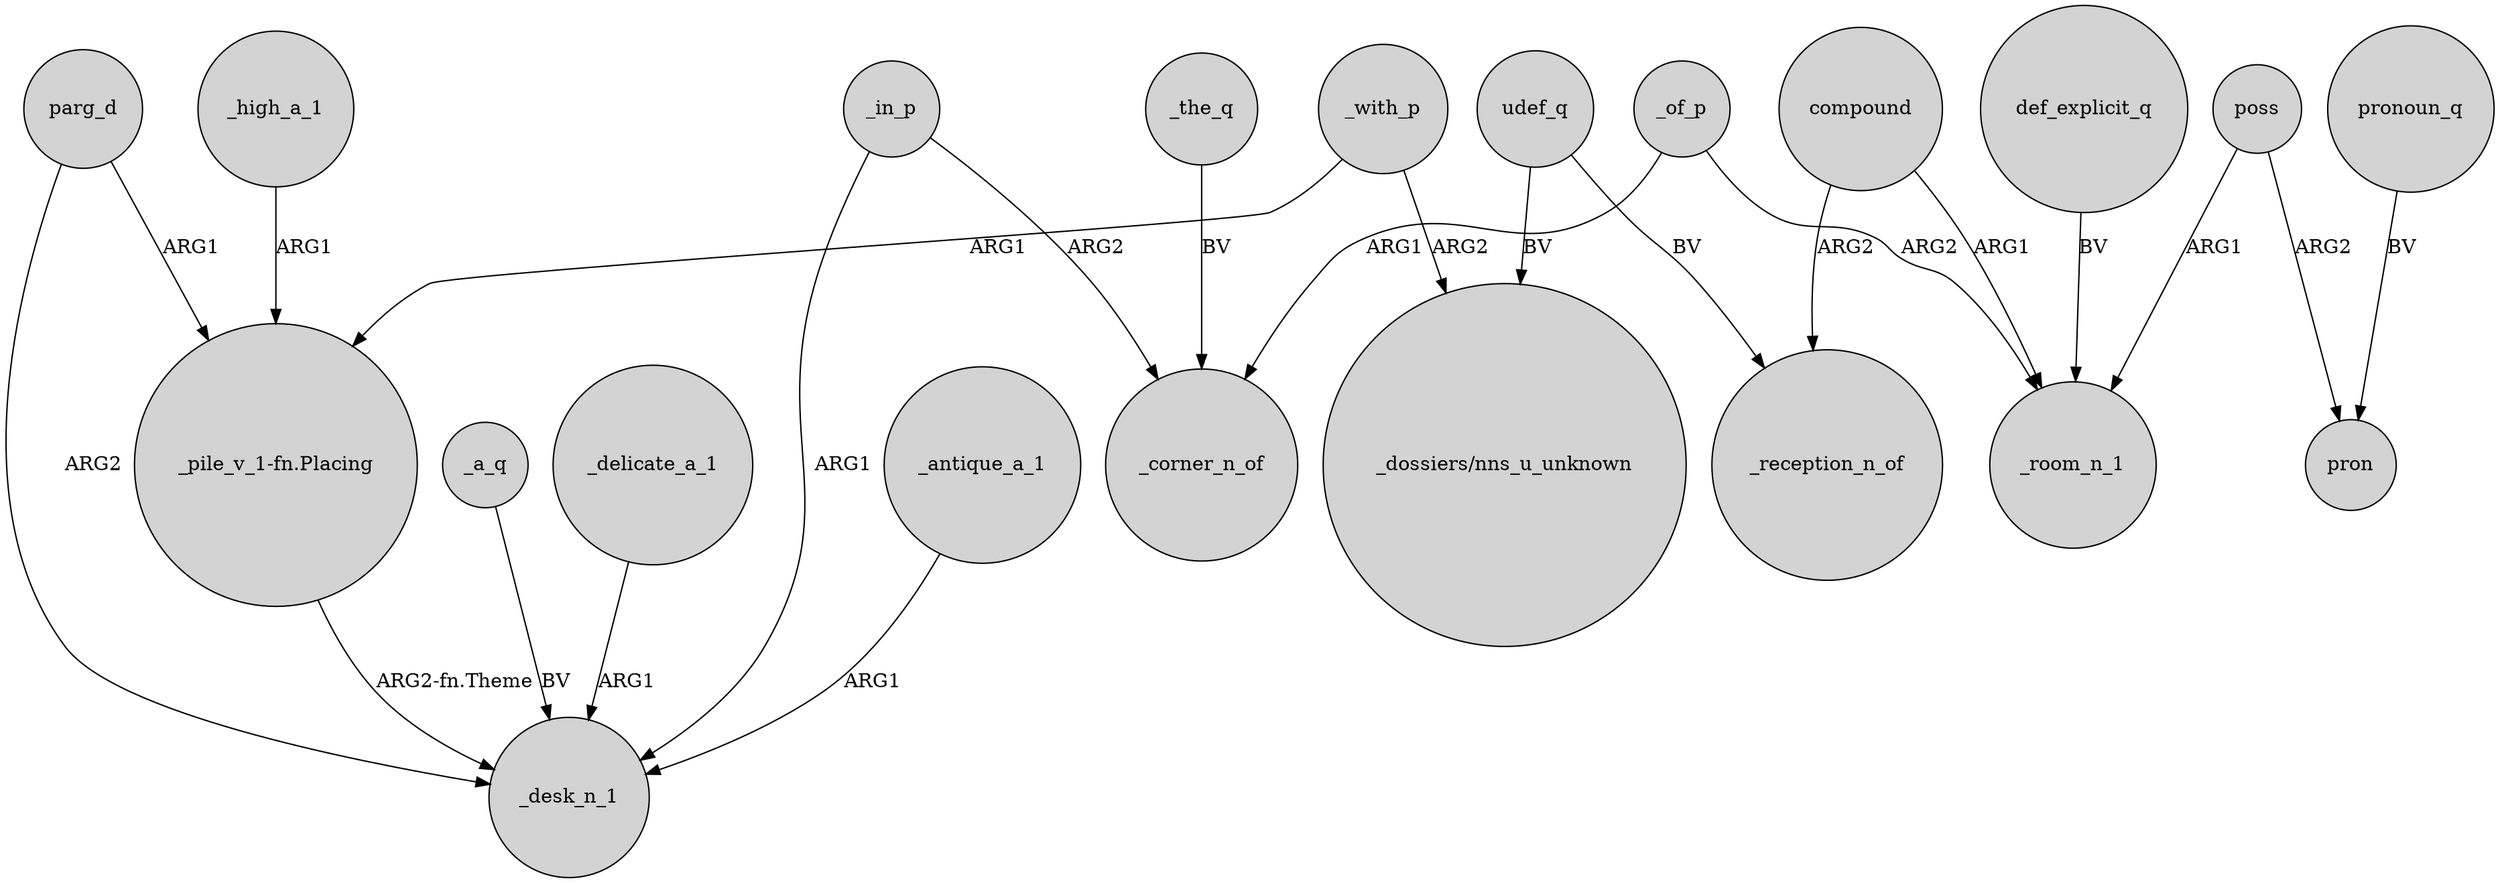 digraph {
	node [shape=circle style=filled]
	parg_d -> "_pile_v_1-fn.Placing" [label=ARG1]
	poss -> pron [label=ARG2]
	_a_q -> _desk_n_1 [label=BV]
	_delicate_a_1 -> _desk_n_1 [label=ARG1]
	poss -> _room_n_1 [label=ARG1]
	udef_q -> _reception_n_of [label=BV]
	_with_p -> "_dossiers/nns_u_unknown" [label=ARG2]
	pronoun_q -> pron [label=BV]
	_high_a_1 -> "_pile_v_1-fn.Placing" [label=ARG1]
	def_explicit_q -> _room_n_1 [label=BV]
	_of_p -> _corner_n_of [label=ARG1]
	compound -> _room_n_1 [label=ARG1]
	_with_p -> "_pile_v_1-fn.Placing" [label=ARG1]
	udef_q -> "_dossiers/nns_u_unknown" [label=BV]
	_in_p -> _corner_n_of [label=ARG2]
	"_pile_v_1-fn.Placing" -> _desk_n_1 [label="ARG2-fn.Theme"]
	_antique_a_1 -> _desk_n_1 [label=ARG1]
	_of_p -> _room_n_1 [label=ARG2]
	_the_q -> _corner_n_of [label=BV]
	compound -> _reception_n_of [label=ARG2]
	parg_d -> _desk_n_1 [label=ARG2]
	_in_p -> _desk_n_1 [label=ARG1]
}
